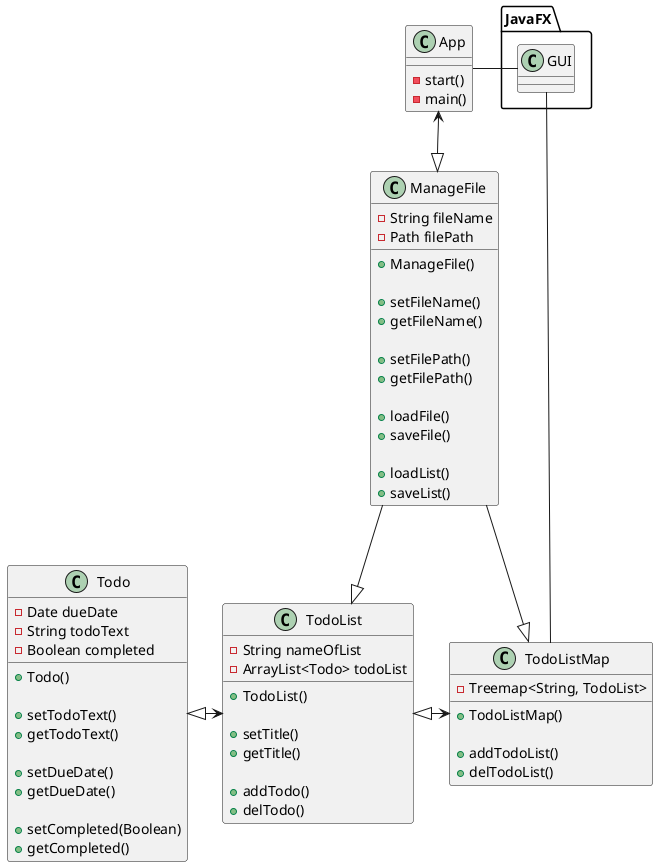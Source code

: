 @startuml
'https://plantuml.com/class-diagram

class App {

    -start()
    -main()
}

class ManageFile {

    -String fileName
    -Path filePath

    +ManageFile()

    +setFileName()
    +getFileName()

    +setFilePath()
    +getFilePath()

    +loadFile()
    +saveFile()

    +loadList()
    +saveList()

}

class TodoListMap {
    -Treemap<String, TodoList>

    +TodoListMap()

    +addTodoList()
    +delTodoList()
}

class TodoList {
    -String nameOfList
    -ArrayList<Todo> todoList

    +TodoList()

    +setTitle()
    +getTitle()

    +addTodo()
    +delTodo()
}

class Todo {

    -Date dueDate
    -String todoText
    -Boolean completed

    +Todo()

    +setTodoText()
    +getTodoText()

    +setDueDate()
    +getDueDate()

    +setCompleted(Boolean)
    +getCompleted()

}


JavaFX.GUI = App
JavaFX.GUI = TodoListMap

App <--|> ManageFile
ManageFile --|> TodoListMap
ManageFile --|> TodoList
Todo <|-> TodoList
TodoList <|-> TodoListMap



@enduml